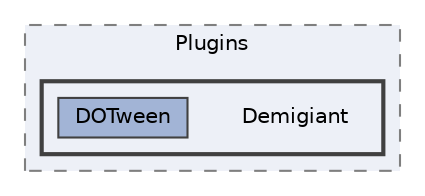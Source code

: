 digraph "C:/Users/oscar/OneDrive/Documentos/Unity Projects/Virtual Fruits Portable/Assets/Plugins/Demigiant"
{
 // LATEX_PDF_SIZE
  bgcolor="transparent";
  edge [fontname=Helvetica,fontsize=10,labelfontname=Helvetica,labelfontsize=10];
  node [fontname=Helvetica,fontsize=10,shape=box,height=0.2,width=0.4];
  compound=true
  subgraph clusterdir_3be6d1c783b54b11c248453d57ad1b78 {
    graph [ bgcolor="#edf0f7", pencolor="grey50", label="Plugins", fontname=Helvetica,fontsize=10 style="filled,dashed", URL="dir_3be6d1c783b54b11c248453d57ad1b78.html",tooltip=""]
  subgraph clusterdir_dade29ada31daceb002b763bd948e7ef {
    graph [ bgcolor="#edf0f7", pencolor="grey25", label="", fontname=Helvetica,fontsize=10 style="filled,bold", URL="dir_dade29ada31daceb002b763bd948e7ef.html",tooltip=""]
    dir_dade29ada31daceb002b763bd948e7ef [shape=plaintext, label="Demigiant"];
  dir_3c9d81e4da3836aa9d14d9b76889577d [label="DOTween", fillcolor="#a2b4d6", color="grey25", style="filled", URL="dir_3c9d81e4da3836aa9d14d9b76889577d.html",tooltip=""];
  }
  }
}
